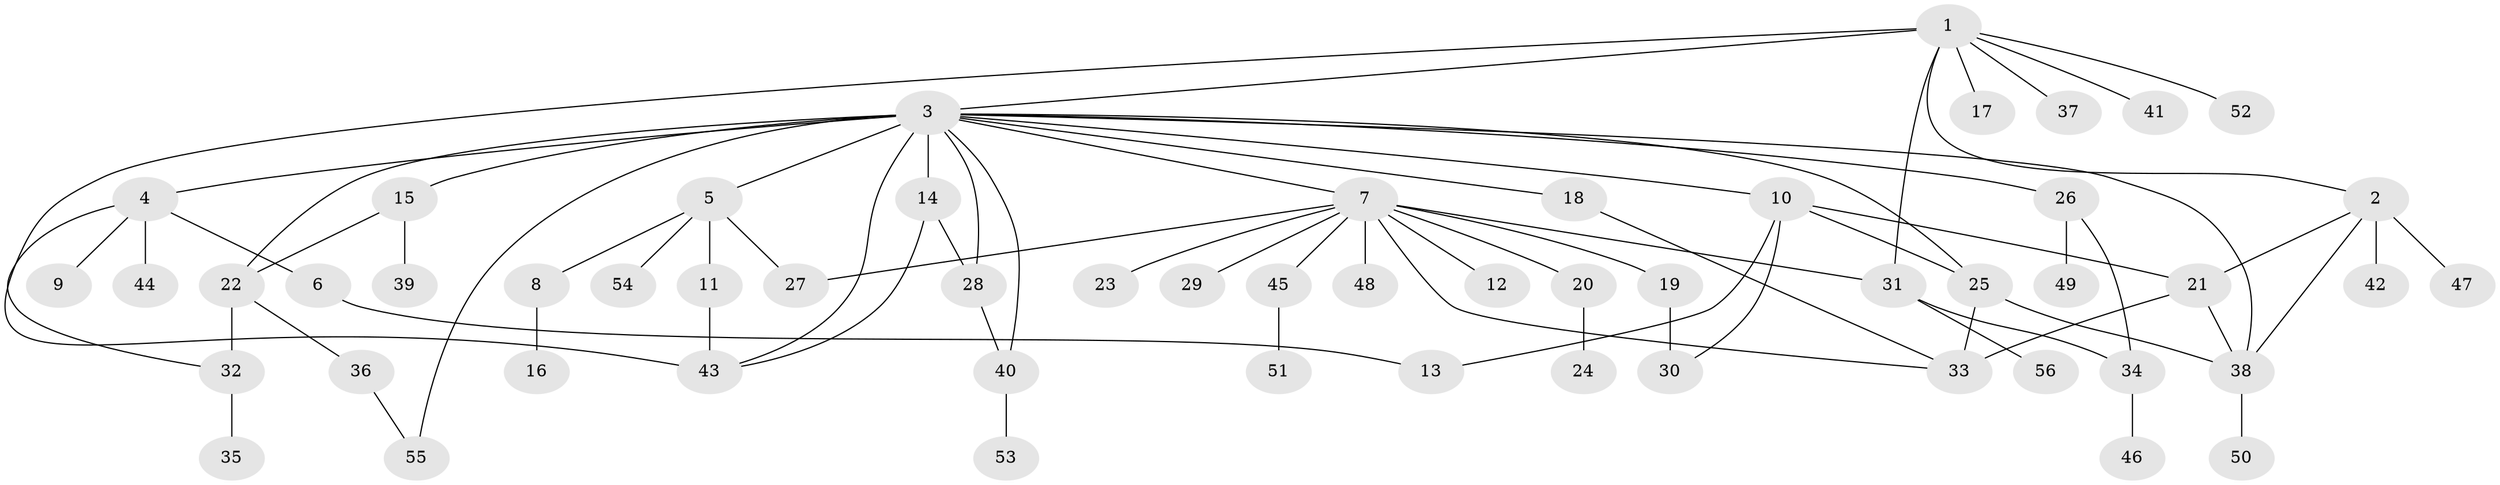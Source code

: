 // original degree distribution, {9: 0.00909090909090909, 8: 0.01818181818181818, 28: 0.00909090909090909, 7: 0.01818181818181818, 6: 0.03636363636363636, 3: 0.10909090909090909, 13: 0.00909090909090909, 4: 0.05454545454545454, 2: 0.19090909090909092, 1: 0.5363636363636364, 5: 0.00909090909090909}
// Generated by graph-tools (version 1.1) at 2025/35/03/09/25 02:35:23]
// undirected, 56 vertices, 76 edges
graph export_dot {
graph [start="1"]
  node [color=gray90,style=filled];
  1;
  2;
  3;
  4;
  5;
  6;
  7;
  8;
  9;
  10;
  11;
  12;
  13;
  14;
  15;
  16;
  17;
  18;
  19;
  20;
  21;
  22;
  23;
  24;
  25;
  26;
  27;
  28;
  29;
  30;
  31;
  32;
  33;
  34;
  35;
  36;
  37;
  38;
  39;
  40;
  41;
  42;
  43;
  44;
  45;
  46;
  47;
  48;
  49;
  50;
  51;
  52;
  53;
  54;
  55;
  56;
  1 -- 2 [weight=1.0];
  1 -- 3 [weight=1.0];
  1 -- 17 [weight=1.0];
  1 -- 31 [weight=1.0];
  1 -- 37 [weight=1.0];
  1 -- 41 [weight=1.0];
  1 -- 43 [weight=1.0];
  1 -- 52 [weight=1.0];
  2 -- 21 [weight=1.0];
  2 -- 38 [weight=1.0];
  2 -- 42 [weight=3.0];
  2 -- 47 [weight=1.0];
  3 -- 4 [weight=1.0];
  3 -- 5 [weight=1.0];
  3 -- 7 [weight=1.0];
  3 -- 10 [weight=1.0];
  3 -- 14 [weight=10.0];
  3 -- 15 [weight=1.0];
  3 -- 18 [weight=1.0];
  3 -- 22 [weight=1.0];
  3 -- 25 [weight=1.0];
  3 -- 26 [weight=1.0];
  3 -- 28 [weight=2.0];
  3 -- 38 [weight=1.0];
  3 -- 40 [weight=1.0];
  3 -- 43 [weight=1.0];
  3 -- 55 [weight=1.0];
  4 -- 6 [weight=1.0];
  4 -- 9 [weight=1.0];
  4 -- 32 [weight=1.0];
  4 -- 44 [weight=1.0];
  5 -- 8 [weight=1.0];
  5 -- 11 [weight=1.0];
  5 -- 27 [weight=1.0];
  5 -- 54 [weight=1.0];
  6 -- 13 [weight=1.0];
  7 -- 12 [weight=1.0];
  7 -- 19 [weight=1.0];
  7 -- 20 [weight=1.0];
  7 -- 23 [weight=1.0];
  7 -- 27 [weight=1.0];
  7 -- 29 [weight=1.0];
  7 -- 31 [weight=1.0];
  7 -- 33 [weight=1.0];
  7 -- 45 [weight=1.0];
  7 -- 48 [weight=1.0];
  8 -- 16 [weight=2.0];
  10 -- 13 [weight=1.0];
  10 -- 21 [weight=1.0];
  10 -- 25 [weight=1.0];
  10 -- 30 [weight=1.0];
  11 -- 43 [weight=2.0];
  14 -- 28 [weight=1.0];
  14 -- 43 [weight=1.0];
  15 -- 22 [weight=1.0];
  15 -- 39 [weight=1.0];
  18 -- 33 [weight=1.0];
  19 -- 30 [weight=2.0];
  20 -- 24 [weight=1.0];
  21 -- 33 [weight=1.0];
  21 -- 38 [weight=1.0];
  22 -- 32 [weight=2.0];
  22 -- 36 [weight=1.0];
  25 -- 33 [weight=3.0];
  25 -- 38 [weight=1.0];
  26 -- 34 [weight=1.0];
  26 -- 49 [weight=1.0];
  28 -- 40 [weight=1.0];
  31 -- 34 [weight=1.0];
  31 -- 56 [weight=1.0];
  32 -- 35 [weight=1.0];
  34 -- 46 [weight=2.0];
  36 -- 55 [weight=1.0];
  38 -- 50 [weight=2.0];
  40 -- 53 [weight=1.0];
  45 -- 51 [weight=1.0];
}
